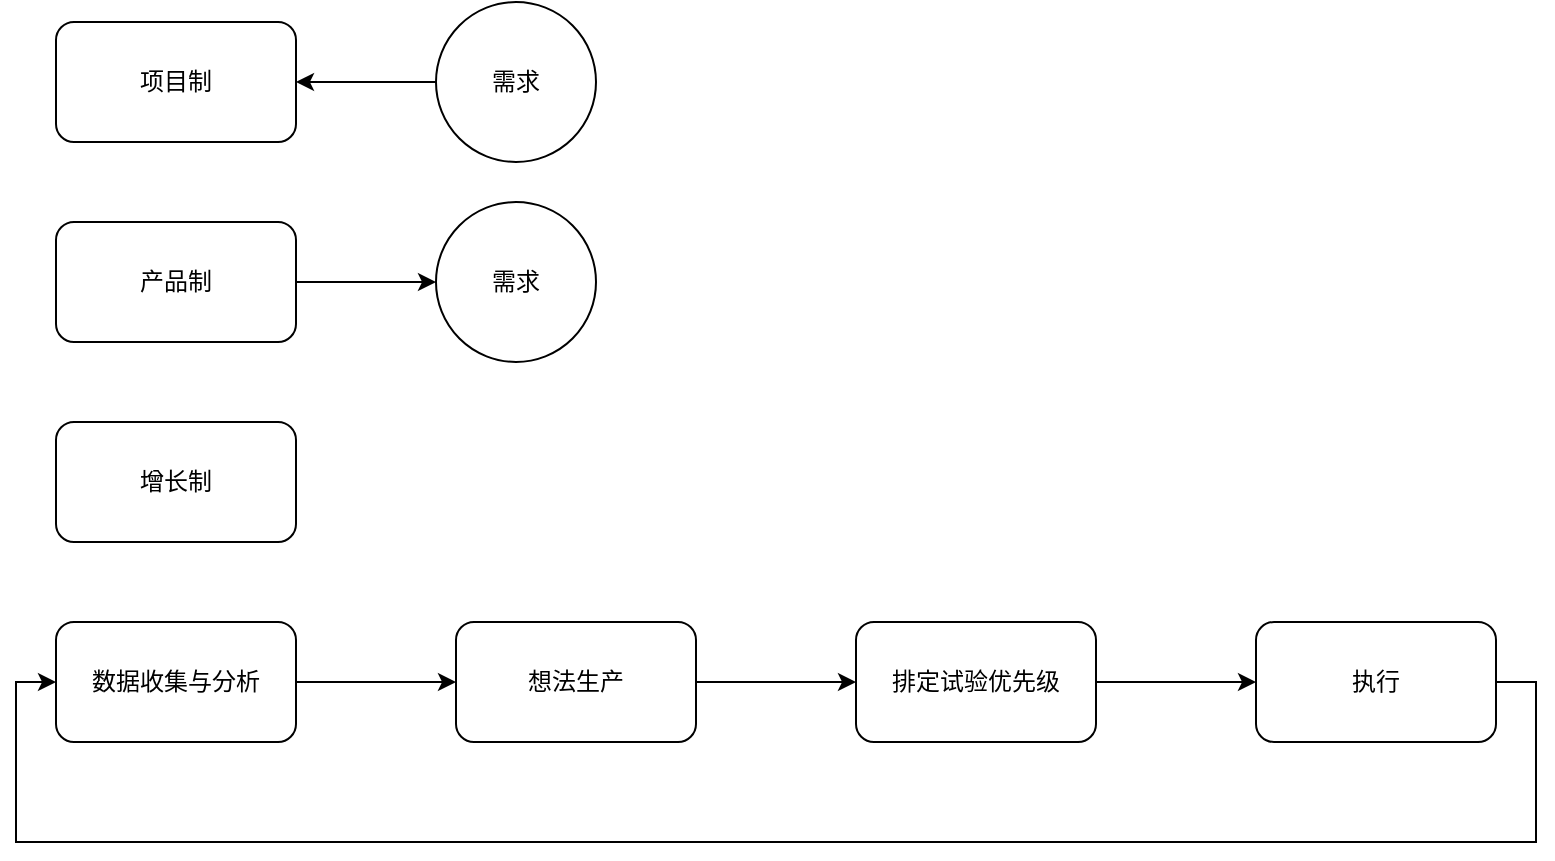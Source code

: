 <mxfile version="13.10.6" type="github">
  <diagram id="e-UZEVYAmhtWlpjG_mEg" name="Page-1">
    <mxGraphModel dx="1422" dy="794" grid="1" gridSize="10" guides="1" tooltips="1" connect="1" arrows="1" fold="1" page="1" pageScale="1" pageWidth="827" pageHeight="1169" math="0" shadow="0">
      <root>
        <mxCell id="0" />
        <mxCell id="1" parent="0" />
        <mxCell id="UaKSlxcBLp_oi8Bfom5M-5" style="edgeStyle=orthogonalEdgeStyle;rounded=0;orthogonalLoop=1;jettySize=auto;html=1;exitX=1;exitY=0.5;exitDx=0;exitDy=0;entryX=0;entryY=0.5;entryDx=0;entryDy=0;startArrow=classic;startFill=1;endArrow=none;endFill=0;" parent="1" source="UaKSlxcBLp_oi8Bfom5M-1" target="UaKSlxcBLp_oi8Bfom5M-4" edge="1">
          <mxGeometry relative="1" as="geometry" />
        </mxCell>
        <mxCell id="UaKSlxcBLp_oi8Bfom5M-1" value="项目制" style="rounded=1;whiteSpace=wrap;html=1;" parent="1" vertex="1">
          <mxGeometry x="60" y="50" width="120" height="60" as="geometry" />
        </mxCell>
        <mxCell id="UaKSlxcBLp_oi8Bfom5M-7" style="edgeStyle=orthogonalEdgeStyle;rounded=0;orthogonalLoop=1;jettySize=auto;html=1;exitX=1;exitY=0.5;exitDx=0;exitDy=0;entryX=0;entryY=0.5;entryDx=0;entryDy=0;startArrow=none;startFill=0;endArrow=classic;endFill=1;" parent="1" source="UaKSlxcBLp_oi8Bfom5M-2" target="UaKSlxcBLp_oi8Bfom5M-6" edge="1">
          <mxGeometry relative="1" as="geometry" />
        </mxCell>
        <mxCell id="UaKSlxcBLp_oi8Bfom5M-2" value="产品制" style="rounded=1;whiteSpace=wrap;html=1;" parent="1" vertex="1">
          <mxGeometry x="60" y="150" width="120" height="60" as="geometry" />
        </mxCell>
        <mxCell id="UaKSlxcBLp_oi8Bfom5M-3" value="增长制" style="rounded=1;whiteSpace=wrap;html=1;" parent="1" vertex="1">
          <mxGeometry x="60" y="250" width="120" height="60" as="geometry" />
        </mxCell>
        <mxCell id="UaKSlxcBLp_oi8Bfom5M-4" value="需求" style="ellipse;whiteSpace=wrap;html=1;aspect=fixed;" parent="1" vertex="1">
          <mxGeometry x="250" y="40" width="80" height="80" as="geometry" />
        </mxCell>
        <mxCell id="UaKSlxcBLp_oi8Bfom5M-6" value="需求" style="ellipse;whiteSpace=wrap;html=1;aspect=fixed;" parent="1" vertex="1">
          <mxGeometry x="250" y="140" width="80" height="80" as="geometry" />
        </mxCell>
        <mxCell id="ZL6bmq5RjWoHV_90wp5y-5" style="edgeStyle=orthogonalEdgeStyle;rounded=0;orthogonalLoop=1;jettySize=auto;html=1;exitX=1;exitY=0.5;exitDx=0;exitDy=0;entryX=0;entryY=0.5;entryDx=0;entryDy=0;" edge="1" parent="1" source="ZL6bmq5RjWoHV_90wp5y-1" target="ZL6bmq5RjWoHV_90wp5y-2">
          <mxGeometry relative="1" as="geometry" />
        </mxCell>
        <mxCell id="ZL6bmq5RjWoHV_90wp5y-1" value="数据收集与分析" style="rounded=1;whiteSpace=wrap;html=1;" vertex="1" parent="1">
          <mxGeometry x="60" y="350" width="120" height="60" as="geometry" />
        </mxCell>
        <mxCell id="ZL6bmq5RjWoHV_90wp5y-6" style="edgeStyle=orthogonalEdgeStyle;rounded=0;orthogonalLoop=1;jettySize=auto;html=1;exitX=1;exitY=0.5;exitDx=0;exitDy=0;" edge="1" parent="1" source="ZL6bmq5RjWoHV_90wp5y-2" target="ZL6bmq5RjWoHV_90wp5y-3">
          <mxGeometry relative="1" as="geometry" />
        </mxCell>
        <mxCell id="ZL6bmq5RjWoHV_90wp5y-2" value="想法生产" style="rounded=1;whiteSpace=wrap;html=1;" vertex="1" parent="1">
          <mxGeometry x="260" y="350" width="120" height="60" as="geometry" />
        </mxCell>
        <mxCell id="ZL6bmq5RjWoHV_90wp5y-7" style="edgeStyle=orthogonalEdgeStyle;rounded=0;orthogonalLoop=1;jettySize=auto;html=1;exitX=1;exitY=0.5;exitDx=0;exitDy=0;" edge="1" parent="1" source="ZL6bmq5RjWoHV_90wp5y-3" target="ZL6bmq5RjWoHV_90wp5y-4">
          <mxGeometry relative="1" as="geometry" />
        </mxCell>
        <mxCell id="ZL6bmq5RjWoHV_90wp5y-3" value="排定试验优先级" style="rounded=1;whiteSpace=wrap;html=1;" vertex="1" parent="1">
          <mxGeometry x="460" y="350" width="120" height="60" as="geometry" />
        </mxCell>
        <mxCell id="ZL6bmq5RjWoHV_90wp5y-8" style="edgeStyle=orthogonalEdgeStyle;rounded=0;orthogonalLoop=1;jettySize=auto;html=1;exitX=1;exitY=0.5;exitDx=0;exitDy=0;entryX=0;entryY=0.5;entryDx=0;entryDy=0;" edge="1" parent="1" source="ZL6bmq5RjWoHV_90wp5y-4" target="ZL6bmq5RjWoHV_90wp5y-1">
          <mxGeometry relative="1" as="geometry">
            <Array as="points">
              <mxPoint x="800" y="380" />
              <mxPoint x="800" y="460" />
              <mxPoint x="40" y="460" />
              <mxPoint x="40" y="380" />
            </Array>
          </mxGeometry>
        </mxCell>
        <mxCell id="ZL6bmq5RjWoHV_90wp5y-4" value="执行" style="rounded=1;whiteSpace=wrap;html=1;" vertex="1" parent="1">
          <mxGeometry x="660" y="350" width="120" height="60" as="geometry" />
        </mxCell>
      </root>
    </mxGraphModel>
  </diagram>
</mxfile>

